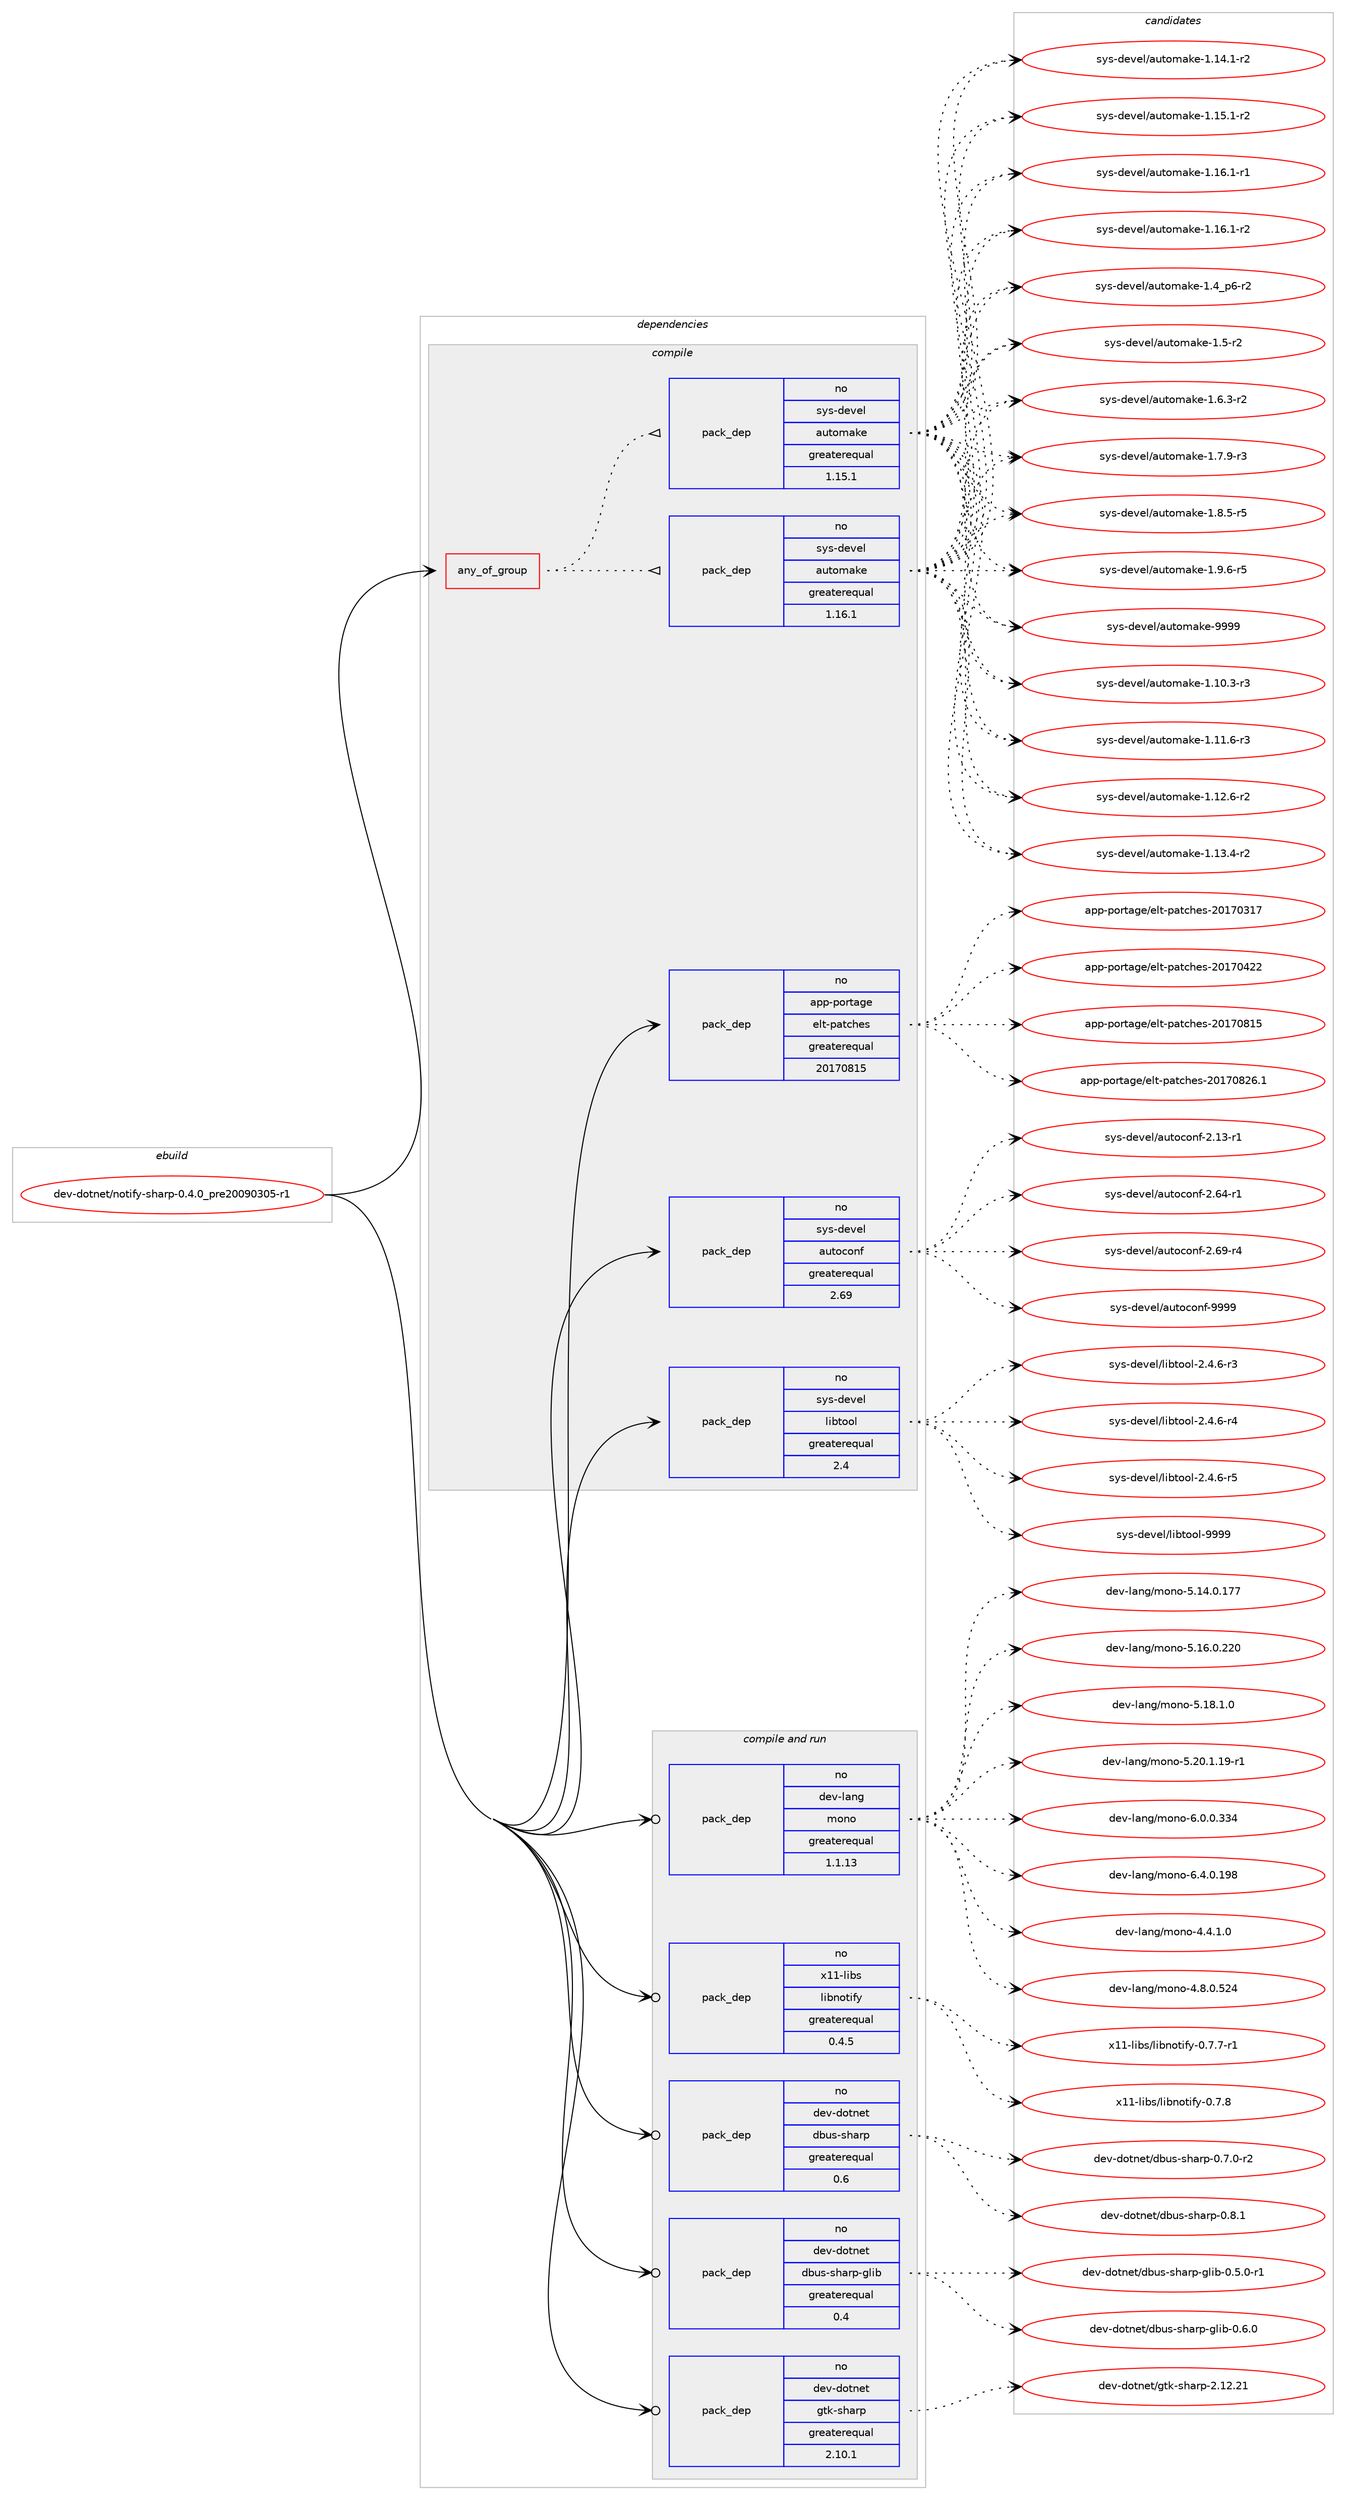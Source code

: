 digraph prolog {

# *************
# Graph options
# *************

newrank=true;
concentrate=true;
compound=true;
graph [rankdir=LR,fontname=Helvetica,fontsize=10,ranksep=1.5];#, ranksep=2.5, nodesep=0.2];
edge  [arrowhead=vee];
node  [fontname=Helvetica,fontsize=10];

# **********
# The ebuild
# **********

subgraph cluster_leftcol {
color=gray;
rank=same;
label=<<i>ebuild</i>>;
id [label="dev-dotnet/notify-sharp-0.4.0_pre20090305-r1", color=red, width=4, href="../dev-dotnet/notify-sharp-0.4.0_pre20090305-r1.svg"];
}

# ****************
# The dependencies
# ****************

subgraph cluster_midcol {
color=gray;
label=<<i>dependencies</i>>;
subgraph cluster_compile {
fillcolor="#eeeeee";
style=filled;
label=<<i>compile</i>>;
subgraph any9415 {
dependency523921 [label=<<TABLE BORDER="0" CELLBORDER="1" CELLSPACING="0" CELLPADDING="4"><TR><TD CELLPADDING="10">any_of_group</TD></TR></TABLE>>, shape=none, color=red];subgraph pack389827 {
dependency523922 [label=<<TABLE BORDER="0" CELLBORDER="1" CELLSPACING="0" CELLPADDING="4" WIDTH="220"><TR><TD ROWSPAN="6" CELLPADDING="30">pack_dep</TD></TR><TR><TD WIDTH="110">no</TD></TR><TR><TD>sys-devel</TD></TR><TR><TD>automake</TD></TR><TR><TD>greaterequal</TD></TR><TR><TD>1.16.1</TD></TR></TABLE>>, shape=none, color=blue];
}
dependency523921:e -> dependency523922:w [weight=20,style="dotted",arrowhead="oinv"];
subgraph pack389828 {
dependency523923 [label=<<TABLE BORDER="0" CELLBORDER="1" CELLSPACING="0" CELLPADDING="4" WIDTH="220"><TR><TD ROWSPAN="6" CELLPADDING="30">pack_dep</TD></TR><TR><TD WIDTH="110">no</TD></TR><TR><TD>sys-devel</TD></TR><TR><TD>automake</TD></TR><TR><TD>greaterequal</TD></TR><TR><TD>1.15.1</TD></TR></TABLE>>, shape=none, color=blue];
}
dependency523921:e -> dependency523923:w [weight=20,style="dotted",arrowhead="oinv"];
}
id:e -> dependency523921:w [weight=20,style="solid",arrowhead="vee"];
subgraph pack389829 {
dependency523924 [label=<<TABLE BORDER="0" CELLBORDER="1" CELLSPACING="0" CELLPADDING="4" WIDTH="220"><TR><TD ROWSPAN="6" CELLPADDING="30">pack_dep</TD></TR><TR><TD WIDTH="110">no</TD></TR><TR><TD>app-portage</TD></TR><TR><TD>elt-patches</TD></TR><TR><TD>greaterequal</TD></TR><TR><TD>20170815</TD></TR></TABLE>>, shape=none, color=blue];
}
id:e -> dependency523924:w [weight=20,style="solid",arrowhead="vee"];
subgraph pack389830 {
dependency523925 [label=<<TABLE BORDER="0" CELLBORDER="1" CELLSPACING="0" CELLPADDING="4" WIDTH="220"><TR><TD ROWSPAN="6" CELLPADDING="30">pack_dep</TD></TR><TR><TD WIDTH="110">no</TD></TR><TR><TD>sys-devel</TD></TR><TR><TD>autoconf</TD></TR><TR><TD>greaterequal</TD></TR><TR><TD>2.69</TD></TR></TABLE>>, shape=none, color=blue];
}
id:e -> dependency523925:w [weight=20,style="solid",arrowhead="vee"];
subgraph pack389831 {
dependency523926 [label=<<TABLE BORDER="0" CELLBORDER="1" CELLSPACING="0" CELLPADDING="4" WIDTH="220"><TR><TD ROWSPAN="6" CELLPADDING="30">pack_dep</TD></TR><TR><TD WIDTH="110">no</TD></TR><TR><TD>sys-devel</TD></TR><TR><TD>libtool</TD></TR><TR><TD>greaterequal</TD></TR><TR><TD>2.4</TD></TR></TABLE>>, shape=none, color=blue];
}
id:e -> dependency523926:w [weight=20,style="solid",arrowhead="vee"];
}
subgraph cluster_compileandrun {
fillcolor="#eeeeee";
style=filled;
label=<<i>compile and run</i>>;
subgraph pack389832 {
dependency523927 [label=<<TABLE BORDER="0" CELLBORDER="1" CELLSPACING="0" CELLPADDING="4" WIDTH="220"><TR><TD ROWSPAN="6" CELLPADDING="30">pack_dep</TD></TR><TR><TD WIDTH="110">no</TD></TR><TR><TD>dev-dotnet</TD></TR><TR><TD>dbus-sharp</TD></TR><TR><TD>greaterequal</TD></TR><TR><TD>0.6</TD></TR></TABLE>>, shape=none, color=blue];
}
id:e -> dependency523927:w [weight=20,style="solid",arrowhead="odotvee"];
subgraph pack389833 {
dependency523928 [label=<<TABLE BORDER="0" CELLBORDER="1" CELLSPACING="0" CELLPADDING="4" WIDTH="220"><TR><TD ROWSPAN="6" CELLPADDING="30">pack_dep</TD></TR><TR><TD WIDTH="110">no</TD></TR><TR><TD>dev-dotnet</TD></TR><TR><TD>dbus-sharp-glib</TD></TR><TR><TD>greaterequal</TD></TR><TR><TD>0.4</TD></TR></TABLE>>, shape=none, color=blue];
}
id:e -> dependency523928:w [weight=20,style="solid",arrowhead="odotvee"];
subgraph pack389834 {
dependency523929 [label=<<TABLE BORDER="0" CELLBORDER="1" CELLSPACING="0" CELLPADDING="4" WIDTH="220"><TR><TD ROWSPAN="6" CELLPADDING="30">pack_dep</TD></TR><TR><TD WIDTH="110">no</TD></TR><TR><TD>dev-dotnet</TD></TR><TR><TD>gtk-sharp</TD></TR><TR><TD>greaterequal</TD></TR><TR><TD>2.10.1</TD></TR></TABLE>>, shape=none, color=blue];
}
id:e -> dependency523929:w [weight=20,style="solid",arrowhead="odotvee"];
subgraph pack389835 {
dependency523930 [label=<<TABLE BORDER="0" CELLBORDER="1" CELLSPACING="0" CELLPADDING="4" WIDTH="220"><TR><TD ROWSPAN="6" CELLPADDING="30">pack_dep</TD></TR><TR><TD WIDTH="110">no</TD></TR><TR><TD>dev-lang</TD></TR><TR><TD>mono</TD></TR><TR><TD>greaterequal</TD></TR><TR><TD>1.1.13</TD></TR></TABLE>>, shape=none, color=blue];
}
id:e -> dependency523930:w [weight=20,style="solid",arrowhead="odotvee"];
subgraph pack389836 {
dependency523931 [label=<<TABLE BORDER="0" CELLBORDER="1" CELLSPACING="0" CELLPADDING="4" WIDTH="220"><TR><TD ROWSPAN="6" CELLPADDING="30">pack_dep</TD></TR><TR><TD WIDTH="110">no</TD></TR><TR><TD>x11-libs</TD></TR><TR><TD>libnotify</TD></TR><TR><TD>greaterequal</TD></TR><TR><TD>0.4.5</TD></TR></TABLE>>, shape=none, color=blue];
}
id:e -> dependency523931:w [weight=20,style="solid",arrowhead="odotvee"];
}
subgraph cluster_run {
fillcolor="#eeeeee";
style=filled;
label=<<i>run</i>>;
}
}

# **************
# The candidates
# **************

subgraph cluster_choices {
rank=same;
color=gray;
label=<<i>candidates</i>>;

subgraph choice389827 {
color=black;
nodesep=1;
choice11512111545100101118101108479711711611110997107101454946494846514511451 [label="sys-devel/automake-1.10.3-r3", color=red, width=4,href="../sys-devel/automake-1.10.3-r3.svg"];
choice11512111545100101118101108479711711611110997107101454946494946544511451 [label="sys-devel/automake-1.11.6-r3", color=red, width=4,href="../sys-devel/automake-1.11.6-r3.svg"];
choice11512111545100101118101108479711711611110997107101454946495046544511450 [label="sys-devel/automake-1.12.6-r2", color=red, width=4,href="../sys-devel/automake-1.12.6-r2.svg"];
choice11512111545100101118101108479711711611110997107101454946495146524511450 [label="sys-devel/automake-1.13.4-r2", color=red, width=4,href="../sys-devel/automake-1.13.4-r2.svg"];
choice11512111545100101118101108479711711611110997107101454946495246494511450 [label="sys-devel/automake-1.14.1-r2", color=red, width=4,href="../sys-devel/automake-1.14.1-r2.svg"];
choice11512111545100101118101108479711711611110997107101454946495346494511450 [label="sys-devel/automake-1.15.1-r2", color=red, width=4,href="../sys-devel/automake-1.15.1-r2.svg"];
choice11512111545100101118101108479711711611110997107101454946495446494511449 [label="sys-devel/automake-1.16.1-r1", color=red, width=4,href="../sys-devel/automake-1.16.1-r1.svg"];
choice11512111545100101118101108479711711611110997107101454946495446494511450 [label="sys-devel/automake-1.16.1-r2", color=red, width=4,href="../sys-devel/automake-1.16.1-r2.svg"];
choice115121115451001011181011084797117116111109971071014549465295112544511450 [label="sys-devel/automake-1.4_p6-r2", color=red, width=4,href="../sys-devel/automake-1.4_p6-r2.svg"];
choice11512111545100101118101108479711711611110997107101454946534511450 [label="sys-devel/automake-1.5-r2", color=red, width=4,href="../sys-devel/automake-1.5-r2.svg"];
choice115121115451001011181011084797117116111109971071014549465446514511450 [label="sys-devel/automake-1.6.3-r2", color=red, width=4,href="../sys-devel/automake-1.6.3-r2.svg"];
choice115121115451001011181011084797117116111109971071014549465546574511451 [label="sys-devel/automake-1.7.9-r3", color=red, width=4,href="../sys-devel/automake-1.7.9-r3.svg"];
choice115121115451001011181011084797117116111109971071014549465646534511453 [label="sys-devel/automake-1.8.5-r5", color=red, width=4,href="../sys-devel/automake-1.8.5-r5.svg"];
choice115121115451001011181011084797117116111109971071014549465746544511453 [label="sys-devel/automake-1.9.6-r5", color=red, width=4,href="../sys-devel/automake-1.9.6-r5.svg"];
choice115121115451001011181011084797117116111109971071014557575757 [label="sys-devel/automake-9999", color=red, width=4,href="../sys-devel/automake-9999.svg"];
dependency523922:e -> choice11512111545100101118101108479711711611110997107101454946494846514511451:w [style=dotted,weight="100"];
dependency523922:e -> choice11512111545100101118101108479711711611110997107101454946494946544511451:w [style=dotted,weight="100"];
dependency523922:e -> choice11512111545100101118101108479711711611110997107101454946495046544511450:w [style=dotted,weight="100"];
dependency523922:e -> choice11512111545100101118101108479711711611110997107101454946495146524511450:w [style=dotted,weight="100"];
dependency523922:e -> choice11512111545100101118101108479711711611110997107101454946495246494511450:w [style=dotted,weight="100"];
dependency523922:e -> choice11512111545100101118101108479711711611110997107101454946495346494511450:w [style=dotted,weight="100"];
dependency523922:e -> choice11512111545100101118101108479711711611110997107101454946495446494511449:w [style=dotted,weight="100"];
dependency523922:e -> choice11512111545100101118101108479711711611110997107101454946495446494511450:w [style=dotted,weight="100"];
dependency523922:e -> choice115121115451001011181011084797117116111109971071014549465295112544511450:w [style=dotted,weight="100"];
dependency523922:e -> choice11512111545100101118101108479711711611110997107101454946534511450:w [style=dotted,weight="100"];
dependency523922:e -> choice115121115451001011181011084797117116111109971071014549465446514511450:w [style=dotted,weight="100"];
dependency523922:e -> choice115121115451001011181011084797117116111109971071014549465546574511451:w [style=dotted,weight="100"];
dependency523922:e -> choice115121115451001011181011084797117116111109971071014549465646534511453:w [style=dotted,weight="100"];
dependency523922:e -> choice115121115451001011181011084797117116111109971071014549465746544511453:w [style=dotted,weight="100"];
dependency523922:e -> choice115121115451001011181011084797117116111109971071014557575757:w [style=dotted,weight="100"];
}
subgraph choice389828 {
color=black;
nodesep=1;
choice11512111545100101118101108479711711611110997107101454946494846514511451 [label="sys-devel/automake-1.10.3-r3", color=red, width=4,href="../sys-devel/automake-1.10.3-r3.svg"];
choice11512111545100101118101108479711711611110997107101454946494946544511451 [label="sys-devel/automake-1.11.6-r3", color=red, width=4,href="../sys-devel/automake-1.11.6-r3.svg"];
choice11512111545100101118101108479711711611110997107101454946495046544511450 [label="sys-devel/automake-1.12.6-r2", color=red, width=4,href="../sys-devel/automake-1.12.6-r2.svg"];
choice11512111545100101118101108479711711611110997107101454946495146524511450 [label="sys-devel/automake-1.13.4-r2", color=red, width=4,href="../sys-devel/automake-1.13.4-r2.svg"];
choice11512111545100101118101108479711711611110997107101454946495246494511450 [label="sys-devel/automake-1.14.1-r2", color=red, width=4,href="../sys-devel/automake-1.14.1-r2.svg"];
choice11512111545100101118101108479711711611110997107101454946495346494511450 [label="sys-devel/automake-1.15.1-r2", color=red, width=4,href="../sys-devel/automake-1.15.1-r2.svg"];
choice11512111545100101118101108479711711611110997107101454946495446494511449 [label="sys-devel/automake-1.16.1-r1", color=red, width=4,href="../sys-devel/automake-1.16.1-r1.svg"];
choice11512111545100101118101108479711711611110997107101454946495446494511450 [label="sys-devel/automake-1.16.1-r2", color=red, width=4,href="../sys-devel/automake-1.16.1-r2.svg"];
choice115121115451001011181011084797117116111109971071014549465295112544511450 [label="sys-devel/automake-1.4_p6-r2", color=red, width=4,href="../sys-devel/automake-1.4_p6-r2.svg"];
choice11512111545100101118101108479711711611110997107101454946534511450 [label="sys-devel/automake-1.5-r2", color=red, width=4,href="../sys-devel/automake-1.5-r2.svg"];
choice115121115451001011181011084797117116111109971071014549465446514511450 [label="sys-devel/automake-1.6.3-r2", color=red, width=4,href="../sys-devel/automake-1.6.3-r2.svg"];
choice115121115451001011181011084797117116111109971071014549465546574511451 [label="sys-devel/automake-1.7.9-r3", color=red, width=4,href="../sys-devel/automake-1.7.9-r3.svg"];
choice115121115451001011181011084797117116111109971071014549465646534511453 [label="sys-devel/automake-1.8.5-r5", color=red, width=4,href="../sys-devel/automake-1.8.5-r5.svg"];
choice115121115451001011181011084797117116111109971071014549465746544511453 [label="sys-devel/automake-1.9.6-r5", color=red, width=4,href="../sys-devel/automake-1.9.6-r5.svg"];
choice115121115451001011181011084797117116111109971071014557575757 [label="sys-devel/automake-9999", color=red, width=4,href="../sys-devel/automake-9999.svg"];
dependency523923:e -> choice11512111545100101118101108479711711611110997107101454946494846514511451:w [style=dotted,weight="100"];
dependency523923:e -> choice11512111545100101118101108479711711611110997107101454946494946544511451:w [style=dotted,weight="100"];
dependency523923:e -> choice11512111545100101118101108479711711611110997107101454946495046544511450:w [style=dotted,weight="100"];
dependency523923:e -> choice11512111545100101118101108479711711611110997107101454946495146524511450:w [style=dotted,weight="100"];
dependency523923:e -> choice11512111545100101118101108479711711611110997107101454946495246494511450:w [style=dotted,weight="100"];
dependency523923:e -> choice11512111545100101118101108479711711611110997107101454946495346494511450:w [style=dotted,weight="100"];
dependency523923:e -> choice11512111545100101118101108479711711611110997107101454946495446494511449:w [style=dotted,weight="100"];
dependency523923:e -> choice11512111545100101118101108479711711611110997107101454946495446494511450:w [style=dotted,weight="100"];
dependency523923:e -> choice115121115451001011181011084797117116111109971071014549465295112544511450:w [style=dotted,weight="100"];
dependency523923:e -> choice11512111545100101118101108479711711611110997107101454946534511450:w [style=dotted,weight="100"];
dependency523923:e -> choice115121115451001011181011084797117116111109971071014549465446514511450:w [style=dotted,weight="100"];
dependency523923:e -> choice115121115451001011181011084797117116111109971071014549465546574511451:w [style=dotted,weight="100"];
dependency523923:e -> choice115121115451001011181011084797117116111109971071014549465646534511453:w [style=dotted,weight="100"];
dependency523923:e -> choice115121115451001011181011084797117116111109971071014549465746544511453:w [style=dotted,weight="100"];
dependency523923:e -> choice115121115451001011181011084797117116111109971071014557575757:w [style=dotted,weight="100"];
}
subgraph choice389829 {
color=black;
nodesep=1;
choice97112112451121111141169710310147101108116451129711699104101115455048495548514955 [label="app-portage/elt-patches-20170317", color=red, width=4,href="../app-portage/elt-patches-20170317.svg"];
choice97112112451121111141169710310147101108116451129711699104101115455048495548525050 [label="app-portage/elt-patches-20170422", color=red, width=4,href="../app-portage/elt-patches-20170422.svg"];
choice97112112451121111141169710310147101108116451129711699104101115455048495548564953 [label="app-portage/elt-patches-20170815", color=red, width=4,href="../app-portage/elt-patches-20170815.svg"];
choice971121124511211111411697103101471011081164511297116991041011154550484955485650544649 [label="app-portage/elt-patches-20170826.1", color=red, width=4,href="../app-portage/elt-patches-20170826.1.svg"];
dependency523924:e -> choice97112112451121111141169710310147101108116451129711699104101115455048495548514955:w [style=dotted,weight="100"];
dependency523924:e -> choice97112112451121111141169710310147101108116451129711699104101115455048495548525050:w [style=dotted,weight="100"];
dependency523924:e -> choice97112112451121111141169710310147101108116451129711699104101115455048495548564953:w [style=dotted,weight="100"];
dependency523924:e -> choice971121124511211111411697103101471011081164511297116991041011154550484955485650544649:w [style=dotted,weight="100"];
}
subgraph choice389830 {
color=black;
nodesep=1;
choice1151211154510010111810110847971171161119911111010245504649514511449 [label="sys-devel/autoconf-2.13-r1", color=red, width=4,href="../sys-devel/autoconf-2.13-r1.svg"];
choice1151211154510010111810110847971171161119911111010245504654524511449 [label="sys-devel/autoconf-2.64-r1", color=red, width=4,href="../sys-devel/autoconf-2.64-r1.svg"];
choice1151211154510010111810110847971171161119911111010245504654574511452 [label="sys-devel/autoconf-2.69-r4", color=red, width=4,href="../sys-devel/autoconf-2.69-r4.svg"];
choice115121115451001011181011084797117116111991111101024557575757 [label="sys-devel/autoconf-9999", color=red, width=4,href="../sys-devel/autoconf-9999.svg"];
dependency523925:e -> choice1151211154510010111810110847971171161119911111010245504649514511449:w [style=dotted,weight="100"];
dependency523925:e -> choice1151211154510010111810110847971171161119911111010245504654524511449:w [style=dotted,weight="100"];
dependency523925:e -> choice1151211154510010111810110847971171161119911111010245504654574511452:w [style=dotted,weight="100"];
dependency523925:e -> choice115121115451001011181011084797117116111991111101024557575757:w [style=dotted,weight="100"];
}
subgraph choice389831 {
color=black;
nodesep=1;
choice1151211154510010111810110847108105981161111111084550465246544511451 [label="sys-devel/libtool-2.4.6-r3", color=red, width=4,href="../sys-devel/libtool-2.4.6-r3.svg"];
choice1151211154510010111810110847108105981161111111084550465246544511452 [label="sys-devel/libtool-2.4.6-r4", color=red, width=4,href="../sys-devel/libtool-2.4.6-r4.svg"];
choice1151211154510010111810110847108105981161111111084550465246544511453 [label="sys-devel/libtool-2.4.6-r5", color=red, width=4,href="../sys-devel/libtool-2.4.6-r5.svg"];
choice1151211154510010111810110847108105981161111111084557575757 [label="sys-devel/libtool-9999", color=red, width=4,href="../sys-devel/libtool-9999.svg"];
dependency523926:e -> choice1151211154510010111810110847108105981161111111084550465246544511451:w [style=dotted,weight="100"];
dependency523926:e -> choice1151211154510010111810110847108105981161111111084550465246544511452:w [style=dotted,weight="100"];
dependency523926:e -> choice1151211154510010111810110847108105981161111111084550465246544511453:w [style=dotted,weight="100"];
dependency523926:e -> choice1151211154510010111810110847108105981161111111084557575757:w [style=dotted,weight="100"];
}
subgraph choice389832 {
color=black;
nodesep=1;
choice10010111845100111116110101116471009811711545115104971141124548465546484511450 [label="dev-dotnet/dbus-sharp-0.7.0-r2", color=red, width=4,href="../dev-dotnet/dbus-sharp-0.7.0-r2.svg"];
choice1001011184510011111611010111647100981171154511510497114112454846564649 [label="dev-dotnet/dbus-sharp-0.8.1", color=red, width=4,href="../dev-dotnet/dbus-sharp-0.8.1.svg"];
dependency523927:e -> choice10010111845100111116110101116471009811711545115104971141124548465546484511450:w [style=dotted,weight="100"];
dependency523927:e -> choice1001011184510011111611010111647100981171154511510497114112454846564649:w [style=dotted,weight="100"];
}
subgraph choice389833 {
color=black;
nodesep=1;
choice100101118451001111161101011164710098117115451151049711411245103108105984548465346484511449 [label="dev-dotnet/dbus-sharp-glib-0.5.0-r1", color=red, width=4,href="../dev-dotnet/dbus-sharp-glib-0.5.0-r1.svg"];
choice10010111845100111116110101116471009811711545115104971141124510310810598454846544648 [label="dev-dotnet/dbus-sharp-glib-0.6.0", color=red, width=4,href="../dev-dotnet/dbus-sharp-glib-0.6.0.svg"];
dependency523928:e -> choice100101118451001111161101011164710098117115451151049711411245103108105984548465346484511449:w [style=dotted,weight="100"];
dependency523928:e -> choice10010111845100111116110101116471009811711545115104971141124510310810598454846544648:w [style=dotted,weight="100"];
}
subgraph choice389834 {
color=black;
nodesep=1;
choice100101118451001111161101011164710311610745115104971141124550464950465049 [label="dev-dotnet/gtk-sharp-2.12.21", color=red, width=4,href="../dev-dotnet/gtk-sharp-2.12.21.svg"];
dependency523929:e -> choice100101118451001111161101011164710311610745115104971141124550464950465049:w [style=dotted,weight="100"];
}
subgraph choice389835 {
color=black;
nodesep=1;
choice1001011184510897110103471091111101114552465246494648 [label="dev-lang/mono-4.4.1.0", color=red, width=4,href="../dev-lang/mono-4.4.1.0.svg"];
choice10010111845108971101034710911111011145524656464846535052 [label="dev-lang/mono-4.8.0.524", color=red, width=4,href="../dev-lang/mono-4.8.0.524.svg"];
choice1001011184510897110103471091111101114553464952464846495555 [label="dev-lang/mono-5.14.0.177", color=red, width=4,href="../dev-lang/mono-5.14.0.177.svg"];
choice1001011184510897110103471091111101114553464954464846505048 [label="dev-lang/mono-5.16.0.220", color=red, width=4,href="../dev-lang/mono-5.16.0.220.svg"];
choice100101118451089711010347109111110111455346495646494648 [label="dev-lang/mono-5.18.1.0", color=red, width=4,href="../dev-lang/mono-5.18.1.0.svg"];
choice100101118451089711010347109111110111455346504846494649574511449 [label="dev-lang/mono-5.20.1.19-r1", color=red, width=4,href="../dev-lang/mono-5.20.1.19-r1.svg"];
choice10010111845108971101034710911111011145544648464846515152 [label="dev-lang/mono-6.0.0.334", color=red, width=4,href="../dev-lang/mono-6.0.0.334.svg"];
choice10010111845108971101034710911111011145544652464846495756 [label="dev-lang/mono-6.4.0.198", color=red, width=4,href="../dev-lang/mono-6.4.0.198.svg"];
dependency523930:e -> choice1001011184510897110103471091111101114552465246494648:w [style=dotted,weight="100"];
dependency523930:e -> choice10010111845108971101034710911111011145524656464846535052:w [style=dotted,weight="100"];
dependency523930:e -> choice1001011184510897110103471091111101114553464952464846495555:w [style=dotted,weight="100"];
dependency523930:e -> choice1001011184510897110103471091111101114553464954464846505048:w [style=dotted,weight="100"];
dependency523930:e -> choice100101118451089711010347109111110111455346495646494648:w [style=dotted,weight="100"];
dependency523930:e -> choice100101118451089711010347109111110111455346504846494649574511449:w [style=dotted,weight="100"];
dependency523930:e -> choice10010111845108971101034710911111011145544648464846515152:w [style=dotted,weight="100"];
dependency523930:e -> choice10010111845108971101034710911111011145544652464846495756:w [style=dotted,weight="100"];
}
subgraph choice389836 {
color=black;
nodesep=1;
choice1204949451081059811547108105981101111161051021214548465546554511449 [label="x11-libs/libnotify-0.7.7-r1", color=red, width=4,href="../x11-libs/libnotify-0.7.7-r1.svg"];
choice120494945108105981154710810598110111116105102121454846554656 [label="x11-libs/libnotify-0.7.8", color=red, width=4,href="../x11-libs/libnotify-0.7.8.svg"];
dependency523931:e -> choice1204949451081059811547108105981101111161051021214548465546554511449:w [style=dotted,weight="100"];
dependency523931:e -> choice120494945108105981154710810598110111116105102121454846554656:w [style=dotted,weight="100"];
}
}

}
